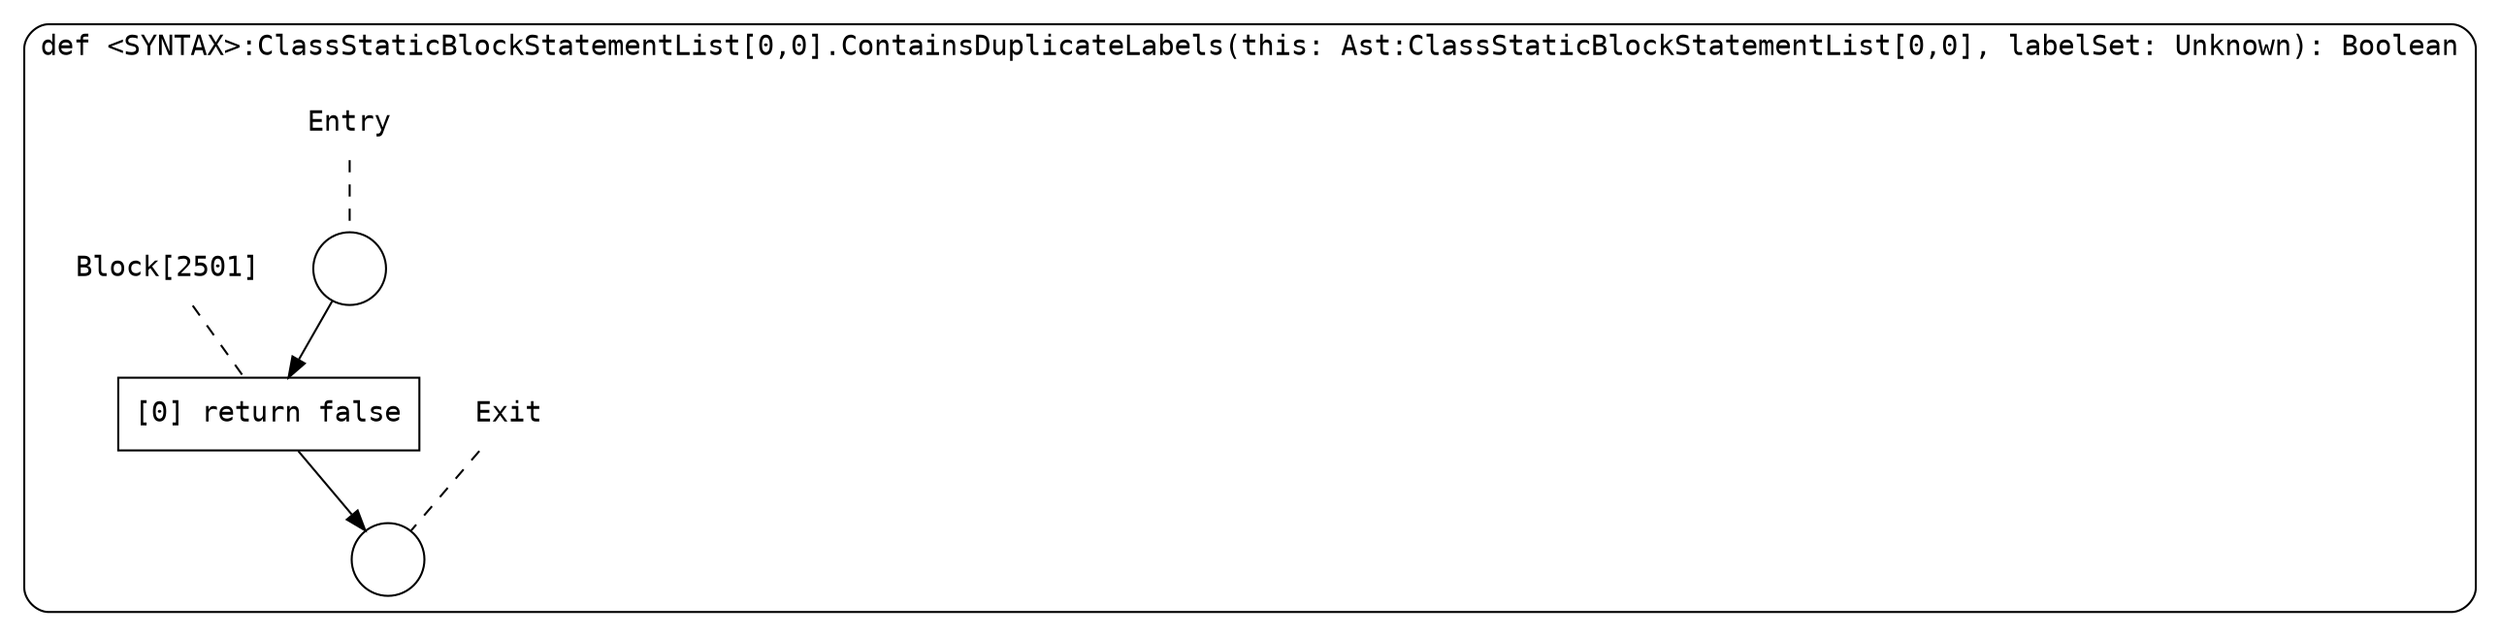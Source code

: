 digraph {
  graph [fontname = "Consolas"]
  node [fontname = "Consolas"]
  edge [fontname = "Consolas"]
  subgraph cluster536 {
    label = "def <SYNTAX>:ClassStaticBlockStatementList[0,0].ContainsDuplicateLabels(this: Ast:ClassStaticBlockStatementList[0,0], labelSet: Unknown): Boolean"
    style = rounded
    cluster536_entry_name [shape=none, label=<<font color="black">Entry</font>>]
    cluster536_entry_name -> cluster536_entry [arrowhead=none, color="black", style=dashed]
    cluster536_entry [shape=circle label=" " color="black" fillcolor="white" style=filled]
    cluster536_entry -> node2501 [color="black"]
    cluster536_exit_name [shape=none, label=<<font color="black">Exit</font>>]
    cluster536_exit_name -> cluster536_exit [arrowhead=none, color="black", style=dashed]
    cluster536_exit [shape=circle label=" " color="black" fillcolor="white" style=filled]
    node2501_name [shape=none, label=<<font color="black">Block[2501]</font>>]
    node2501_name -> node2501 [arrowhead=none, color="black", style=dashed]
    node2501 [shape=box, label=<<font color="black">[0] return false<BR ALIGN="LEFT"/></font>> color="black" fillcolor="white", style=filled]
    node2501 -> cluster536_exit [color="black"]
  }
}